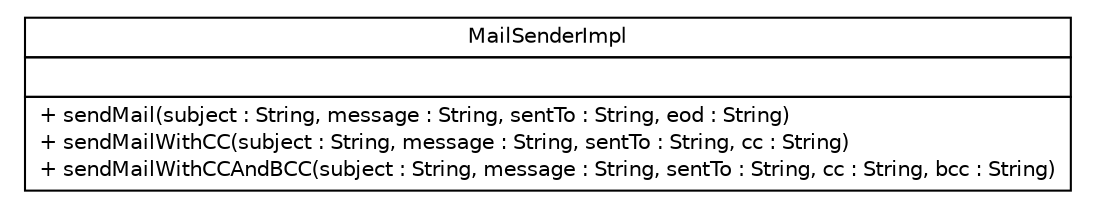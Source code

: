 #!/usr/local/bin/dot
#
# Class diagram 
# Generated by UMLGraph version 5.1 (http://www.umlgraph.org/)
#

digraph G {
	edge [fontname="Helvetica",fontsize=10,labelfontname="Helvetica",labelfontsize=10];
	node [fontname="Helvetica",fontsize=10,shape=plaintext];
	nodesep=0.25;
	ranksep=0.5;
	rankdir=LR;
	// com.inn.headstartdemo.service.mail.impl.MailSenderImpl
	c3900 [label=<<table title="com.inn.headstartdemo.service.mail.impl.MailSenderImpl" border="0" cellborder="1" cellspacing="0" cellpadding="2" port="p" href="./MailSenderImpl.html">
		<tr><td><table border="0" cellspacing="0" cellpadding="1">
<tr><td align="center" balign="center"> MailSenderImpl </td></tr>
		</table></td></tr>
		<tr><td><table border="0" cellspacing="0" cellpadding="1">
<tr><td align="left" balign="left">  </td></tr>
		</table></td></tr>
		<tr><td><table border="0" cellspacing="0" cellpadding="1">
<tr><td align="left" balign="left"> + sendMail(subject : String, message : String, sentTo : String, eod : String) </td></tr>
<tr><td align="left" balign="left"> + sendMailWithCC(subject : String, message : String, sentTo : String, cc : String) </td></tr>
<tr><td align="left" balign="left"> + sendMailWithCCAndBCC(subject : String, message : String, sentTo : String, cc : String, bcc : String) </td></tr>
		</table></td></tr>
		</table>>, fontname="Helvetica", fontcolor="black", fontsize=10.0];
}

